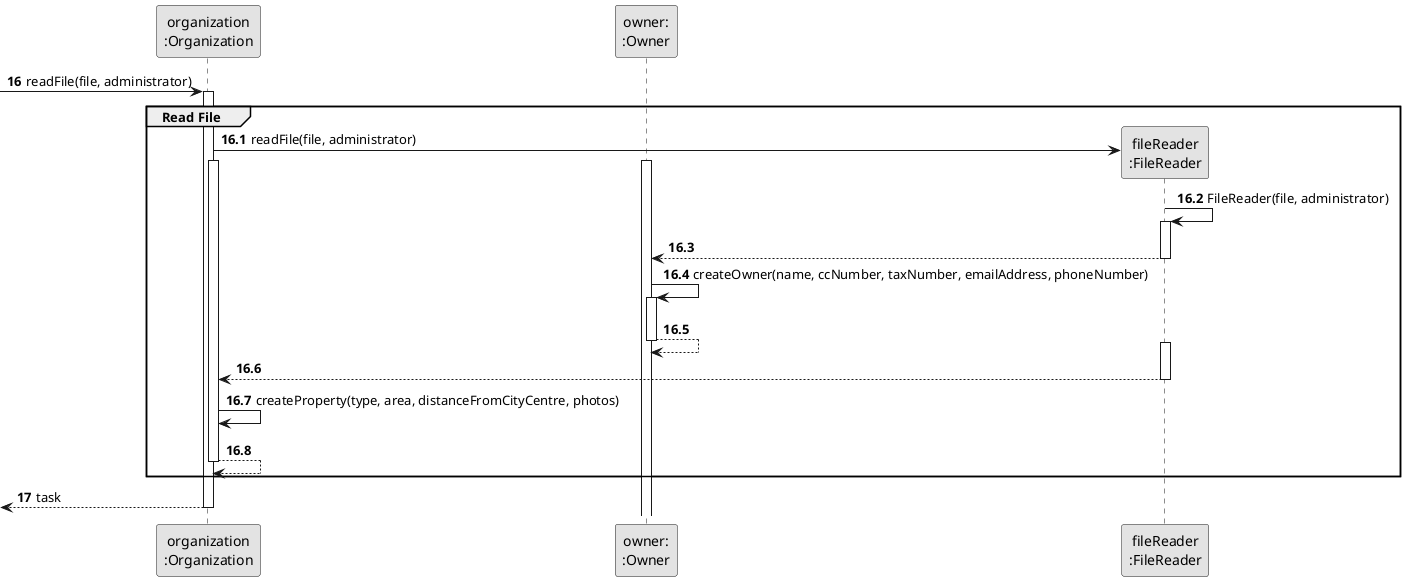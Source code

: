 @startuml
skinparam monochrome true
skinparam packageStyle rectangle
skinparam shadowing false

participant "organization\n:Organization" as ORG
participant "owner:\n:Owner" as Owner
participant "fileReader\n:FileReader" as TAREFA

autonumber 16
-> ORG: readFile(file, administrator)

autonumber 16.1
activate ORG
    group Read File

        ORG -> TAREFA**: readFile(file, administrator)

        activate ORG
        activate Owner
            TAREFA -> TAREFA: FileReader(file, administrator)
            activate TAREFA
                TAREFA --> Owner
                deactivate TAREFA
                    Owner -> Owner: createOwner(name, ccNumber, taxNumber, emailAddress, phoneNumber)
                    activate Owner
            Owner --> Owner
            deactivate Owner
            activate TAREFA
                TAREFA --> ORG
                deactivate TAREFA
                    ORG -> ORG: createProperty(type, area, distanceFromCityCentre, photos)


            ORG --> ORG
        deactivate ORG
    end

    autonumber 17
    <-- ORG : task
deactivate ORG


@enduml